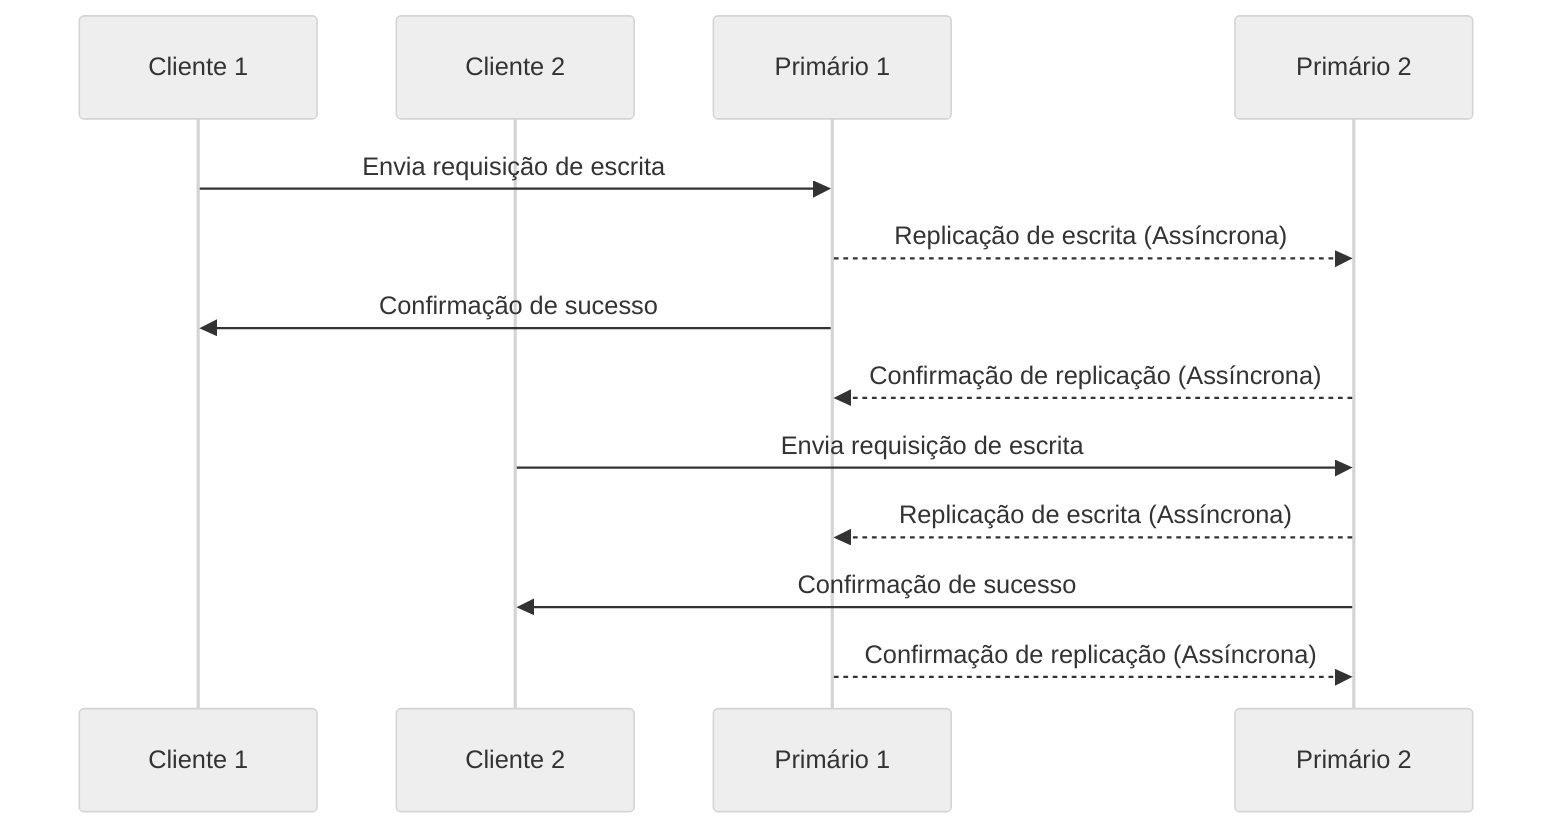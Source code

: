 %%{init: {'theme':'neutral'}}%%
sequenceDiagram
    participant Cliente 1
    participant Cliente 2
    participant Primário 1
    participant Primário 2

    Cliente 1->>Primário 1: Envia requisição de escrita
    Primário 1-->>Primário 2: Replicação de escrita (Assíncrona)
    Primário 1->>Cliente 1: Confirmação de sucesso
    Primário 2-->>Primário 1: Confirmação de replicação (Assíncrona)
    
    Cliente 2->>Primário 2: Envia requisição de escrita
    Primário 2-->>Primário 1: Replicação de escrita (Assíncrona)
    Primário 2->>Cliente 2: Confirmação de sucesso
    Primário 1-->>Primário 2: Confirmação de replicação (Assíncrona)